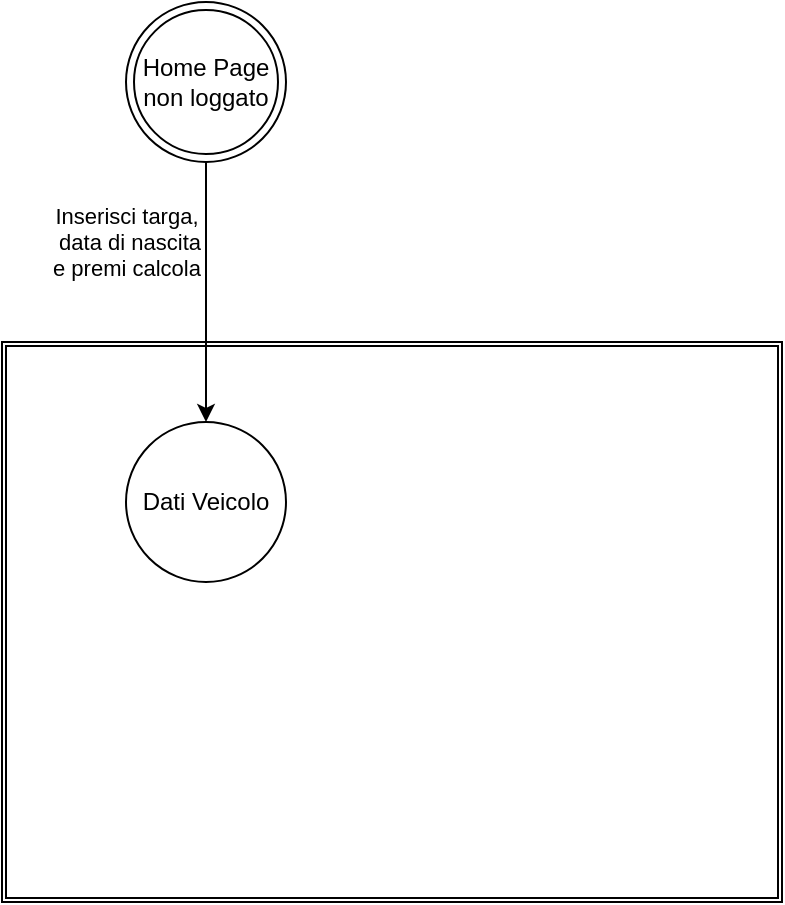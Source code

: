 <mxfile version="10.6.7" type="github"><diagram id="JJi0atK4ak9QtX_G3xx3" name="Page-1"><mxGraphModel dx="914" dy="584" grid="1" gridSize="10" guides="1" tooltips="1" connect="1" arrows="1" fold="1" page="1" pageScale="1" pageWidth="827" pageHeight="1169" math="0" shadow="0"><root><mxCell id="0"/><mxCell id="1" parent="0"/><mxCell id="fJAn6QZTrk5kd5fj208G-4" value="" style="shape=ext;double=1;rounded=0;whiteSpace=wrap;html=1;" vertex="1" parent="1"><mxGeometry x="218" y="170" width="390" height="280" as="geometry"/></mxCell><mxCell id="fJAn6QZTrk5kd5fj208G-1" value="Home Page&lt;br&gt;non loggato&lt;br&gt;" style="ellipse;shape=doubleEllipse;whiteSpace=wrap;html=1;aspect=fixed;" vertex="1" parent="1"><mxGeometry x="280" width="80" height="80" as="geometry"/></mxCell><mxCell id="fJAn6QZTrk5kd5fj208G-3" value="Inserisci targa,&lt;br&gt;&amp;nbsp;data di nascita&lt;br&gt;e premi calcola&lt;br&gt;" style="edgeStyle=elbowEdgeStyle;elbow=horizontal;endArrow=classic;html=1;exitX=0.5;exitY=1;exitDx=0;exitDy=0;entryX=0.5;entryY=0;entryDx=0;entryDy=0;" edge="1" parent="1" source="fJAn6QZTrk5kd5fj208G-1" target="fJAn6QZTrk5kd5fj208G-5"><mxGeometry x="-0.231" y="-41" width="50" height="50" relative="1" as="geometry"><mxPoint x="120" y="200" as="sourcePoint"/><mxPoint x="250" y="270" as="targetPoint"/><Array as="points"><mxPoint x="320" y="130"/><mxPoint x="310" y="150"/></Array><mxPoint x="1" y="-10" as="offset"/></mxGeometry></mxCell><mxCell id="fJAn6QZTrk5kd5fj208G-5" value="Dati Veicolo" style="ellipse;whiteSpace=wrap;html=1;aspect=fixed;" vertex="1" parent="1"><mxGeometry x="280" y="210" width="80" height="80" as="geometry"/></mxCell></root></mxGraphModel></diagram></mxfile>